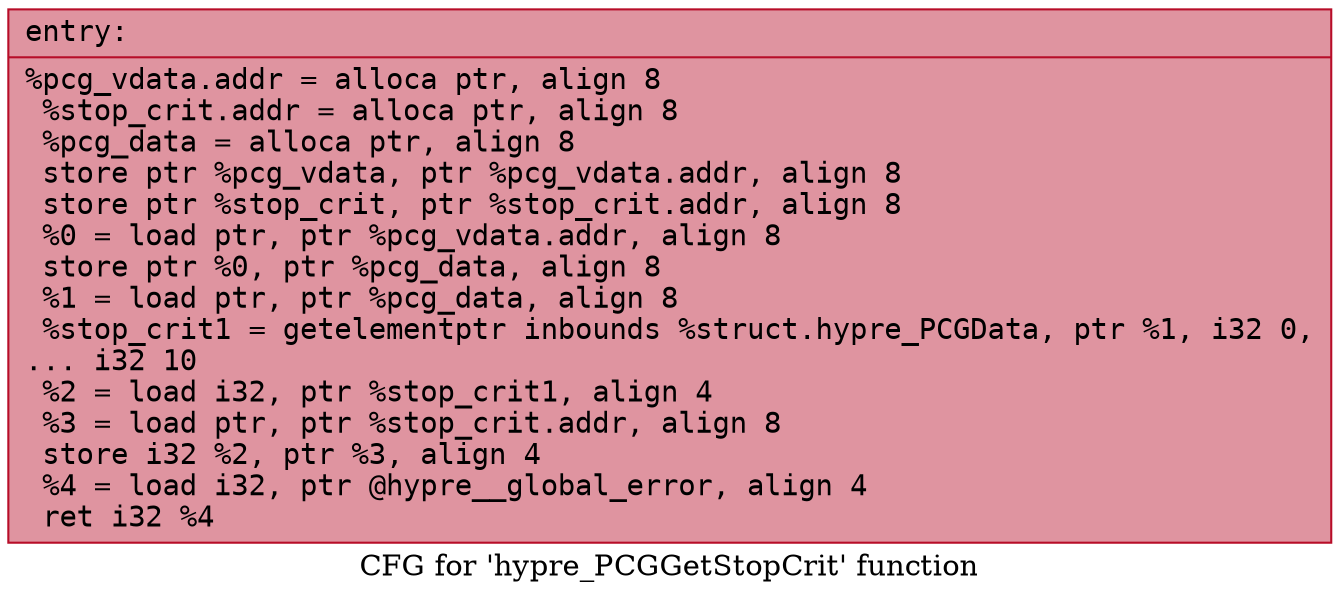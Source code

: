 digraph "CFG for 'hypre_PCGGetStopCrit' function" {
	label="CFG for 'hypre_PCGGetStopCrit' function";

	Node0x557061683790 [shape=record,color="#b70d28ff", style=filled, fillcolor="#b70d2870" fontname="Courier",label="{entry:\l|  %pcg_vdata.addr = alloca ptr, align 8\l  %stop_crit.addr = alloca ptr, align 8\l  %pcg_data = alloca ptr, align 8\l  store ptr %pcg_vdata, ptr %pcg_vdata.addr, align 8\l  store ptr %stop_crit, ptr %stop_crit.addr, align 8\l  %0 = load ptr, ptr %pcg_vdata.addr, align 8\l  store ptr %0, ptr %pcg_data, align 8\l  %1 = load ptr, ptr %pcg_data, align 8\l  %stop_crit1 = getelementptr inbounds %struct.hypre_PCGData, ptr %1, i32 0,\l... i32 10\l  %2 = load i32, ptr %stop_crit1, align 4\l  %3 = load ptr, ptr %stop_crit.addr, align 8\l  store i32 %2, ptr %3, align 4\l  %4 = load i32, ptr @hypre__global_error, align 4\l  ret i32 %4\l}"];
}
